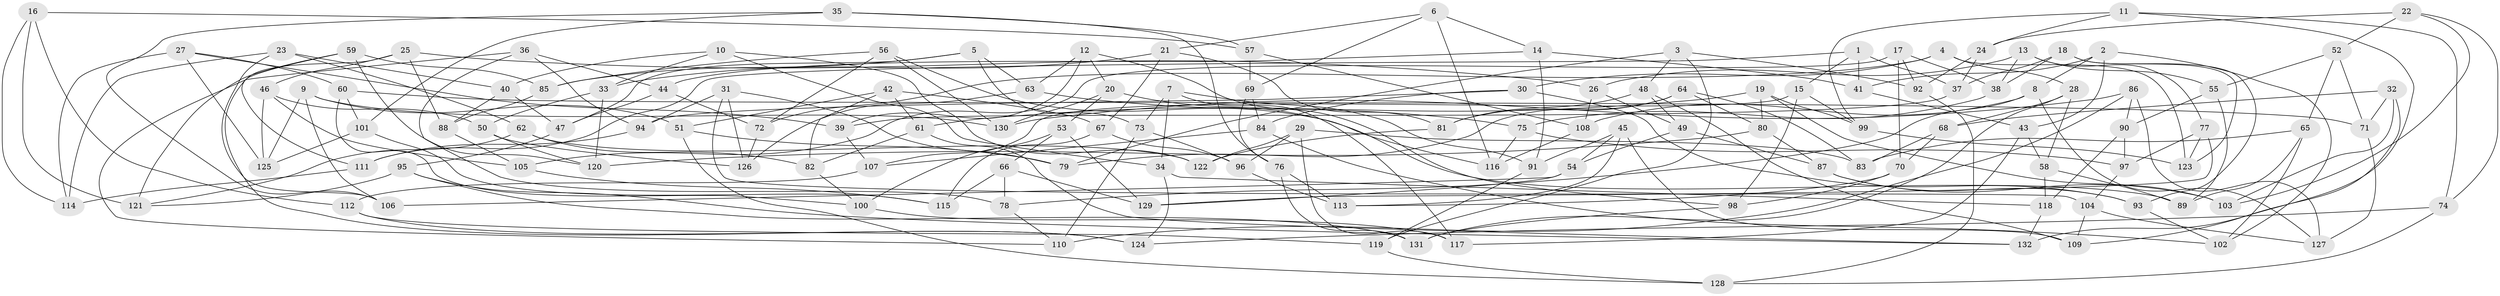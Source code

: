 // Generated by graph-tools (version 1.1) at 2025/27/03/09/25 03:27:01]
// undirected, 132 vertices, 264 edges
graph export_dot {
graph [start="1"]
  node [color=gray90,style=filled];
  1;
  2;
  3;
  4;
  5;
  6;
  7;
  8;
  9;
  10;
  11;
  12;
  13;
  14;
  15;
  16;
  17;
  18;
  19;
  20;
  21;
  22;
  23;
  24;
  25;
  26;
  27;
  28;
  29;
  30;
  31;
  32;
  33;
  34;
  35;
  36;
  37;
  38;
  39;
  40;
  41;
  42;
  43;
  44;
  45;
  46;
  47;
  48;
  49;
  50;
  51;
  52;
  53;
  54;
  55;
  56;
  57;
  58;
  59;
  60;
  61;
  62;
  63;
  64;
  65;
  66;
  67;
  68;
  69;
  70;
  71;
  72;
  73;
  74;
  75;
  76;
  77;
  78;
  79;
  80;
  81;
  82;
  83;
  84;
  85;
  86;
  87;
  88;
  89;
  90;
  91;
  92;
  93;
  94;
  95;
  96;
  97;
  98;
  99;
  100;
  101;
  102;
  103;
  104;
  105;
  106;
  107;
  108;
  109;
  110;
  111;
  112;
  113;
  114;
  115;
  116;
  117;
  118;
  119;
  120;
  121;
  122;
  123;
  124;
  125;
  126;
  127;
  128;
  129;
  130;
  131;
  132;
  1 -- 15;
  1 -- 41;
  1 -- 111;
  1 -- 37;
  2 -- 41;
  2 -- 102;
  2 -- 43;
  2 -- 8;
  3 -- 119;
  3 -- 92;
  3 -- 48;
  3 -- 79;
  4 -- 123;
  4 -- 28;
  4 -- 72;
  4 -- 30;
  5 -- 73;
  5 -- 47;
  5 -- 85;
  5 -- 63;
  6 -- 69;
  6 -- 116;
  6 -- 21;
  6 -- 14;
  7 -- 34;
  7 -- 91;
  7 -- 117;
  7 -- 73;
  8 -- 127;
  8 -- 78;
  8 -- 108;
  9 -- 51;
  9 -- 130;
  9 -- 125;
  9 -- 106;
  10 -- 34;
  10 -- 40;
  10 -- 33;
  10 -- 122;
  11 -- 99;
  11 -- 132;
  11 -- 74;
  11 -- 24;
  12 -- 20;
  12 -- 98;
  12 -- 63;
  12 -- 39;
  13 -- 77;
  13 -- 55;
  13 -- 26;
  13 -- 38;
  14 -- 91;
  14 -- 44;
  14 -- 41;
  15 -- 107;
  15 -- 99;
  15 -- 98;
  16 -- 112;
  16 -- 57;
  16 -- 121;
  16 -- 114;
  17 -- 70;
  17 -- 38;
  17 -- 92;
  17 -- 105;
  18 -- 38;
  18 -- 93;
  18 -- 123;
  18 -- 37;
  19 -- 99;
  19 -- 80;
  19 -- 61;
  19 -- 103;
  20 -- 130;
  20 -- 53;
  20 -- 89;
  21 -- 33;
  21 -- 81;
  21 -- 67;
  22 -- 52;
  22 -- 74;
  22 -- 103;
  22 -- 24;
  23 -- 114;
  23 -- 40;
  23 -- 106;
  23 -- 62;
  24 -- 92;
  24 -- 37;
  25 -- 88;
  25 -- 124;
  25 -- 46;
  25 -- 26;
  26 -- 108;
  26 -- 49;
  27 -- 114;
  27 -- 39;
  27 -- 60;
  27 -- 125;
  28 -- 58;
  28 -- 131;
  28 -- 68;
  29 -- 122;
  29 -- 117;
  29 -- 96;
  29 -- 83;
  30 -- 94;
  30 -- 93;
  30 -- 84;
  31 -- 79;
  31 -- 126;
  31 -- 104;
  31 -- 94;
  32 -- 71;
  32 -- 109;
  32 -- 68;
  32 -- 103;
  33 -- 50;
  33 -- 120;
  34 -- 124;
  34 -- 118;
  35 -- 101;
  35 -- 106;
  35 -- 76;
  35 -- 57;
  36 -- 94;
  36 -- 78;
  36 -- 44;
  36 -- 110;
  37 -- 39;
  38 -- 75;
  39 -- 107;
  40 -- 88;
  40 -- 47;
  41 -- 43;
  42 -- 61;
  42 -- 82;
  42 -- 51;
  42 -- 67;
  43 -- 117;
  43 -- 58;
  44 -- 47;
  44 -- 72;
  45 -- 54;
  45 -- 109;
  45 -- 113;
  45 -- 91;
  46 -- 105;
  46 -- 50;
  46 -- 125;
  47 -- 95;
  48 -- 49;
  48 -- 81;
  48 -- 109;
  49 -- 87;
  49 -- 54;
  50 -- 126;
  50 -- 120;
  51 -- 128;
  51 -- 79;
  52 -- 65;
  52 -- 71;
  52 -- 55;
  53 -- 129;
  53 -- 100;
  53 -- 66;
  54 -- 106;
  54 -- 129;
  55 -- 89;
  55 -- 90;
  56 -- 130;
  56 -- 85;
  56 -- 72;
  56 -- 116;
  57 -- 108;
  57 -- 69;
  58 -- 89;
  58 -- 118;
  59 -- 111;
  59 -- 85;
  59 -- 121;
  59 -- 120;
  60 -- 100;
  60 -- 71;
  60 -- 101;
  61 -- 82;
  61 -- 132;
  62 -- 121;
  62 -- 122;
  62 -- 82;
  63 -- 75;
  63 -- 126;
  64 -- 79;
  64 -- 81;
  64 -- 80;
  64 -- 83;
  65 -- 102;
  65 -- 89;
  65 -- 83;
  66 -- 115;
  66 -- 78;
  66 -- 129;
  67 -- 96;
  67 -- 115;
  68 -- 83;
  68 -- 70;
  69 -- 84;
  69 -- 76;
  70 -- 113;
  70 -- 98;
  71 -- 127;
  72 -- 126;
  73 -- 96;
  73 -- 110;
  74 -- 128;
  74 -- 124;
  75 -- 116;
  75 -- 97;
  76 -- 131;
  76 -- 113;
  77 -- 129;
  77 -- 123;
  77 -- 97;
  78 -- 110;
  80 -- 87;
  80 -- 120;
  81 -- 122;
  82 -- 100;
  84 -- 102;
  84 -- 107;
  85 -- 88;
  86 -- 110;
  86 -- 90;
  86 -- 130;
  86 -- 127;
  87 -- 103;
  87 -- 93;
  88 -- 105;
  90 -- 118;
  90 -- 97;
  91 -- 119;
  92 -- 128;
  93 -- 102;
  94 -- 111;
  95 -- 121;
  95 -- 132;
  95 -- 131;
  96 -- 113;
  97 -- 104;
  98 -- 131;
  99 -- 123;
  100 -- 117;
  101 -- 115;
  101 -- 125;
  104 -- 127;
  104 -- 109;
  105 -- 115;
  107 -- 112;
  108 -- 116;
  111 -- 114;
  112 -- 119;
  112 -- 124;
  118 -- 132;
  119 -- 128;
}
